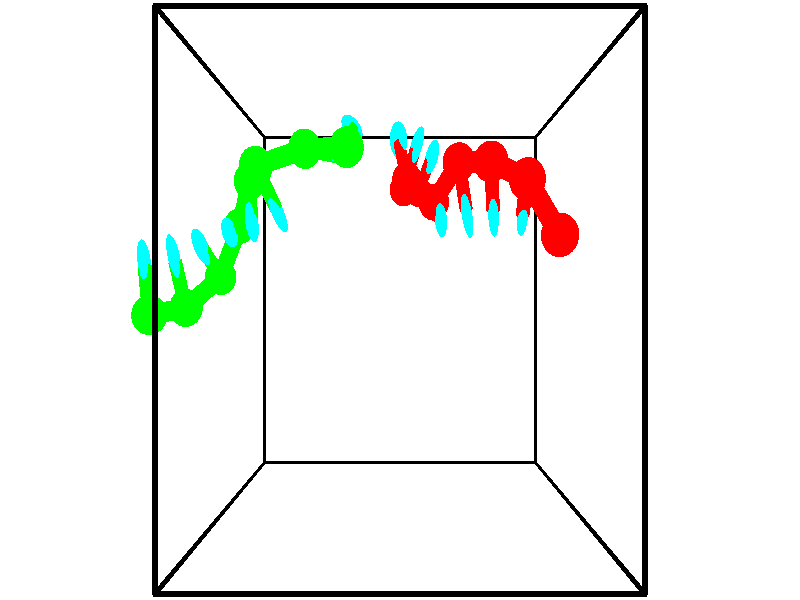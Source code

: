// switches for output
#declare DRAW_BASES = 1; // possible values are 0, 1; only relevant for DNA ribbons
#declare DRAW_BASES_TYPE = 3; // possible values are 1, 2, 3; only relevant for DNA ribbons
#declare DRAW_FOG = 0; // set to 1 to enable fog

#include "colors.inc"

#include "transforms.inc"
background { rgb <1, 1, 1>}

#default {
   normal{
       ripples 0.25
       frequency 0.20
       turbulence 0.2
       lambda 5
   }
	finish {
		phong 0.1
		phong_size 40.
	}
}

// original window dimensions: 1024x640


// camera settings

camera {
	sky <-0, 1, 0>
	up <-0, 1, 0>
	right 1.6 * <1, 0, 0>
	location <2.5, 2.5, 11.1562>
	look_at <2.5, 2.5, 2.5>
	direction <0, 0, -8.6562>
	angle 67.0682
}


# declare cpy_camera_pos = <2.5, 2.5, 11.1562>;
# if (DRAW_FOG = 1)
fog {
	fog_type 2
	up vnormalize(cpy_camera_pos)
	color rgbt<1,1,1,0.3>
	distance 1e-5
	fog_alt 3e-3
	fog_offset 4
}
# end


// LIGHTS

# declare lum = 6;
global_settings {
	ambient_light rgb lum * <0.05, 0.05, 0.05>
	max_trace_level 15
}# declare cpy_direct_light_amount = 0.25;
light_source
{	1000 * <-1, -1, 1>,
	rgb lum * cpy_direct_light_amount
	parallel
}

light_source
{	1000 * <1, 1, -1>,
	rgb lum * cpy_direct_light_amount
	parallel
}

// strand 0

// nucleotide -1

// particle -1
sphere {
	<2.853123, 4.248268, -0.500441> 0.250000
	pigment { color rgbt <1,0,0,0> }
	no_shadow
}
cylinder {
	<2.985126, 4.507904, -0.226280>,  <3.064329, 4.663686, -0.061784>, 0.100000
	pigment { color rgbt <1,0,0,0> }
	no_shadow
}
cylinder {
	<2.985126, 4.507904, -0.226280>,  <2.853123, 4.248268, -0.500441>, 0.100000
	pigment { color rgbt <1,0,0,0> }
	no_shadow
}

// particle -1
sphere {
	<2.985126, 4.507904, -0.226280> 0.100000
	pigment { color rgbt <1,0,0,0> }
	no_shadow
}
sphere {
	0, 1
	scale<0.080000,0.200000,0.300000>
	matrix <-0.922879, 0.069193, 0.378822,
		0.198465, -0.757557, 0.621868,
		0.330008, 0.649091, 0.685401,
		3.084129, 4.702631, -0.020660>
	pigment { color rgbt <0,1,1,0> }
	no_shadow
}
cylinder {
	<2.561294, 4.180468, 0.103405>,  <2.853123, 4.248268, -0.500441>, 0.130000
	pigment { color rgbt <1,0,0,0> }
	no_shadow
}

// nucleotide -1

// particle -1
sphere {
	<2.561294, 4.180468, 0.103405> 0.250000
	pigment { color rgbt <1,0,0,0> }
	no_shadow
}
cylinder {
	<2.695927, 4.546326, 0.192970>,  <2.776706, 4.765841, 0.246709>, 0.100000
	pigment { color rgbt <1,0,0,0> }
	no_shadow
}
cylinder {
	<2.695927, 4.546326, 0.192970>,  <2.561294, 4.180468, 0.103405>, 0.100000
	pigment { color rgbt <1,0,0,0> }
	no_shadow
}

// particle -1
sphere {
	<2.695927, 4.546326, 0.192970> 0.100000
	pigment { color rgbt <1,0,0,0> }
	no_shadow
}
sphere {
	0, 1
	scale<0.080000,0.200000,0.300000>
	matrix <-0.891989, 0.233479, 0.387096,
		0.301777, -0.330015, 0.894439,
		0.336580, 0.914646, 0.223912,
		2.796901, 4.820719, 0.260144>
	pigment { color rgbt <0,1,1,0> }
	no_shadow
}
cylinder {
	<2.616239, 4.216229, 0.843832>,  <2.561294, 4.180468, 0.103405>, 0.130000
	pigment { color rgbt <1,0,0,0> }
	no_shadow
}

// nucleotide -1

// particle -1
sphere {
	<2.616239, 4.216229, 0.843832> 0.250000
	pigment { color rgbt <1,0,0,0> }
	no_shadow
}
cylinder {
	<2.534351, 4.574326, 0.685524>,  <2.485219, 4.789184, 0.590539>, 0.100000
	pigment { color rgbt <1,0,0,0> }
	no_shadow
}
cylinder {
	<2.534351, 4.574326, 0.685524>,  <2.616239, 4.216229, 0.843832>, 0.100000
	pigment { color rgbt <1,0,0,0> }
	no_shadow
}

// particle -1
sphere {
	<2.534351, 4.574326, 0.685524> 0.100000
	pigment { color rgbt <1,0,0,0> }
	no_shadow
}
sphere {
	0, 1
	scale<0.080000,0.200000,0.300000>
	matrix <-0.746388, 0.118805, 0.654821,
		0.633242, 0.429451, 0.643876,
		-0.204718, 0.895242, -0.395769,
		2.472936, 4.842898, 0.566793>
	pigment { color rgbt <0,1,1,0> }
	no_shadow
}
cylinder {
	<3.053176, 3.832358, 1.289633>,  <2.616239, 4.216229, 0.843832>, 0.130000
	pigment { color rgbt <1,0,0,0> }
	no_shadow
}

// nucleotide -1

// particle -1
sphere {
	<3.053176, 3.832358, 1.289633> 0.250000
	pigment { color rgbt <1,0,0,0> }
	no_shadow
}
cylinder {
	<3.095516, 3.653366, 1.644836>,  <3.120920, 3.545971, 1.857958>, 0.100000
	pigment { color rgbt <1,0,0,0> }
	no_shadow
}
cylinder {
	<3.095516, 3.653366, 1.644836>,  <3.053176, 3.832358, 1.289633>, 0.100000
	pigment { color rgbt <1,0,0,0> }
	no_shadow
}

// particle -1
sphere {
	<3.095516, 3.653366, 1.644836> 0.100000
	pigment { color rgbt <1,0,0,0> }
	no_shadow
}
sphere {
	0, 1
	scale<0.080000,0.200000,0.300000>
	matrix <0.994315, 0.037221, -0.099765,
		0.011590, 0.893520, 0.448875,
		0.105849, -0.447479, 0.888008,
		3.127271, 3.519122, 1.911239>
	pigment { color rgbt <0,1,1,0> }
	no_shadow
}
cylinder {
	<3.408584, 4.274118, 1.834599>,  <3.053176, 3.832358, 1.289633>, 0.130000
	pigment { color rgbt <1,0,0,0> }
	no_shadow
}

// nucleotide -1

// particle -1
sphere {
	<3.408584, 4.274118, 1.834599> 0.250000
	pigment { color rgbt <1,0,0,0> }
	no_shadow
}
cylinder {
	<3.476513, 3.881851, 1.873489>,  <3.517270, 3.646491, 1.896824>, 0.100000
	pigment { color rgbt <1,0,0,0> }
	no_shadow
}
cylinder {
	<3.476513, 3.881851, 1.873489>,  <3.408584, 4.274118, 1.834599>, 0.100000
	pigment { color rgbt <1,0,0,0> }
	no_shadow
}

// particle -1
sphere {
	<3.476513, 3.881851, 1.873489> 0.100000
	pigment { color rgbt <1,0,0,0> }
	no_shadow
}
sphere {
	0, 1
	scale<0.080000,0.200000,0.300000>
	matrix <0.973276, 0.182378, 0.139544,
		-0.154578, 0.070931, 0.985431,
		0.169823, -0.980667, 0.097227,
		3.527460, 3.587651, 1.902658>
	pigment { color rgbt <0,1,1,0> }
	no_shadow
}
cylinder {
	<3.817400, 4.168391, 2.414269>,  <3.408584, 4.274118, 1.834599>, 0.130000
	pigment { color rgbt <1,0,0,0> }
	no_shadow
}

// nucleotide -1

// particle -1
sphere {
	<3.817400, 4.168391, 2.414269> 0.250000
	pigment { color rgbt <1,0,0,0> }
	no_shadow
}
cylinder {
	<3.869801, 3.830856, 2.206123>,  <3.901241, 3.628335, 2.081236>, 0.100000
	pigment { color rgbt <1,0,0,0> }
	no_shadow
}
cylinder {
	<3.869801, 3.830856, 2.206123>,  <3.817400, 4.168391, 2.414269>, 0.100000
	pigment { color rgbt <1,0,0,0> }
	no_shadow
}

// particle -1
sphere {
	<3.869801, 3.830856, 2.206123> 0.100000
	pigment { color rgbt <1,0,0,0> }
	no_shadow
}
sphere {
	0, 1
	scale<0.080000,0.200000,0.300000>
	matrix <0.987362, 0.063833, 0.145055,
		-0.089187, -0.532790, 0.841535,
		0.131001, -0.843837, -0.520363,
		3.909101, 3.577705, 2.050014>
	pigment { color rgbt <0,1,1,0> }
	no_shadow
}
cylinder {
	<4.261697, 3.892596, 2.807101>,  <3.817400, 4.168391, 2.414269>, 0.130000
	pigment { color rgbt <1,0,0,0> }
	no_shadow
}

// nucleotide -1

// particle -1
sphere {
	<4.261697, 3.892596, 2.807101> 0.250000
	pigment { color rgbt <1,0,0,0> }
	no_shadow
}
cylinder {
	<4.291485, 3.687164, 2.465179>,  <4.309357, 3.563905, 2.260026>, 0.100000
	pigment { color rgbt <1,0,0,0> }
	no_shadow
}
cylinder {
	<4.291485, 3.687164, 2.465179>,  <4.261697, 3.892596, 2.807101>, 0.100000
	pigment { color rgbt <1,0,0,0> }
	no_shadow
}

// particle -1
sphere {
	<4.291485, 3.687164, 2.465179> 0.100000
	pigment { color rgbt <1,0,0,0> }
	no_shadow
}
sphere {
	0, 1
	scale<0.080000,0.200000,0.300000>
	matrix <0.990784, -0.059150, 0.121853,
		-0.113143, -0.856001, 0.504440,
		0.074469, -0.513578, -0.854805,
		4.313826, 3.533091, 2.208738>
	pigment { color rgbt <0,1,1,0> }
	no_shadow
}
cylinder {
	<4.663382, 3.233255, 2.992424>,  <4.261697, 3.892596, 2.807101>, 0.130000
	pigment { color rgbt <1,0,0,0> }
	no_shadow
}

// nucleotide -1

// particle -1
sphere {
	<4.663382, 3.233255, 2.992424> 0.250000
	pigment { color rgbt <1,0,0,0> }
	no_shadow
}
cylinder {
	<4.706600, 3.302353, 2.600815>,  <4.732531, 3.343812, 2.365849>, 0.100000
	pigment { color rgbt <1,0,0,0> }
	no_shadow
}
cylinder {
	<4.706600, 3.302353, 2.600815>,  <4.663382, 3.233255, 2.992424>, 0.100000
	pigment { color rgbt <1,0,0,0> }
	no_shadow
}

// particle -1
sphere {
	<4.706600, 3.302353, 2.600815> 0.100000
	pigment { color rgbt <1,0,0,0> }
	no_shadow
}
sphere {
	0, 1
	scale<0.080000,0.200000,0.300000>
	matrix <0.992824, 0.032023, 0.115218,
		0.051254, -0.984446, -0.168045,
		0.108045, 0.172744, -0.979023,
		4.739014, 3.354176, 2.307108>
	pigment { color rgbt <0,1,1,0> }
	no_shadow
}
// strand 1

// nucleotide -1

// particle -1
sphere {
	<1.716623, 4.367222, 2.297423> 0.250000
	pigment { color rgbt <0,1,0,0> }
	no_shadow
}
cylinder {
	<1.736095, 4.582397, 1.960793>,  <1.747779, 4.711503, 1.758814>, 0.100000
	pigment { color rgbt <0,1,0,0> }
	no_shadow
}
cylinder {
	<1.736095, 4.582397, 1.960793>,  <1.716623, 4.367222, 2.297423>, 0.100000
	pigment { color rgbt <0,1,0,0> }
	no_shadow
}

// particle -1
sphere {
	<1.736095, 4.582397, 1.960793> 0.100000
	pigment { color rgbt <0,1,0,0> }
	no_shadow
}
sphere {
	0, 1
	scale<0.080000,0.200000,0.300000>
	matrix <-0.663291, -0.612552, -0.429913,
		-0.746777, 0.579140, 0.326990,
		0.048682, 0.537938, -0.841577,
		1.750700, 4.743779, 1.708319>
	pigment { color rgbt <0,1,1,0> }
	no_shadow
}
cylinder {
	<1.050672, 4.415136, 1.977178>,  <1.716623, 4.367222, 2.297423>, 0.130000
	pigment { color rgbt <0,1,0,0> }
	no_shadow
}

// nucleotide -1

// particle -1
sphere {
	<1.050672, 4.415136, 1.977178> 0.250000
	pigment { color rgbt <0,1,0,0> }
	no_shadow
}
cylinder {
	<1.340511, 4.413269, 1.701515>,  <1.514415, 4.412148, 1.536118>, 0.100000
	pigment { color rgbt <0,1,0,0> }
	no_shadow
}
cylinder {
	<1.340511, 4.413269, 1.701515>,  <1.050672, 4.415136, 1.977178>, 0.100000
	pigment { color rgbt <0,1,0,0> }
	no_shadow
}

// particle -1
sphere {
	<1.340511, 4.413269, 1.701515> 0.100000
	pigment { color rgbt <0,1,0,0> }
	no_shadow
}
sphere {
	0, 1
	scale<0.080000,0.200000,0.300000>
	matrix <-0.391762, -0.825487, -0.406318,
		-0.566992, 0.564402, -0.599975,
		0.724598, -0.004668, -0.689156,
		1.557891, 4.411869, 1.494769>
	pigment { color rgbt <0,1,1,0> }
	no_shadow
}
cylinder {
	<0.315010, 4.194640, 1.999225>,  <1.050672, 4.415136, 1.977178>, 0.130000
	pigment { color rgbt <0,1,0,0> }
	no_shadow
}

// nucleotide -1

// particle -1
sphere {
	<0.315010, 4.194640, 1.999225> 0.250000
	pigment { color rgbt <0,1,0,0> }
	no_shadow
}
cylinder {
	<0.462322, 3.884964, 1.793312>,  <0.550709, 3.699158, 1.669765>, 0.100000
	pigment { color rgbt <0,1,0,0> }
	no_shadow
}
cylinder {
	<0.462322, 3.884964, 1.793312>,  <0.315010, 4.194640, 1.999225>, 0.100000
	pigment { color rgbt <0,1,0,0> }
	no_shadow
}

// particle -1
sphere {
	<0.462322, 3.884964, 1.793312> 0.100000
	pigment { color rgbt <0,1,0,0> }
	no_shadow
}
sphere {
	0, 1
	scale<0.080000,0.200000,0.300000>
	matrix <-0.924722, -0.362335, -0.116633,
		-0.096227, 0.518983, -0.849351,
		0.368280, -0.774190, -0.514781,
		0.572806, 3.652707, 1.638878>
	pigment { color rgbt <0,1,1,0> }
	no_shadow
}
cylinder {
	<0.047653, 4.112603, 1.310508>,  <0.315010, 4.194640, 1.999225>, 0.130000
	pigment { color rgbt <0,1,0,0> }
	no_shadow
}

// nucleotide -1

// particle -1
sphere {
	<0.047653, 4.112603, 1.310508> 0.250000
	pigment { color rgbt <0,1,0,0> }
	no_shadow
}
cylinder {
	<0.117928, 3.775848, 1.514610>,  <0.160092, 3.573796, 1.637072>, 0.100000
	pigment { color rgbt <0,1,0,0> }
	no_shadow
}
cylinder {
	<0.117928, 3.775848, 1.514610>,  <0.047653, 4.112603, 1.310508>, 0.100000
	pigment { color rgbt <0,1,0,0> }
	no_shadow
}

// particle -1
sphere {
	<0.117928, 3.775848, 1.514610> 0.100000
	pigment { color rgbt <0,1,0,0> }
	no_shadow
}
sphere {
	0, 1
	scale<0.080000,0.200000,0.300000>
	matrix <-0.966889, -0.245020, -0.071354,
		0.185095, -0.480825, -0.857057,
		0.175687, -0.841887, 0.510257,
		0.170634, 3.523283, 1.667687>
	pigment { color rgbt <0,1,1,0> }
	no_shadow
}
cylinder {
	<-0.211966, 3.541867, 0.945355>,  <0.047653, 4.112603, 1.310508>, 0.130000
	pigment { color rgbt <0,1,0,0> }
	no_shadow
}

// nucleotide -1

// particle -1
sphere {
	<-0.211966, 3.541867, 0.945355> 0.250000
	pigment { color rgbt <0,1,0,0> }
	no_shadow
}
cylinder {
	<-0.198669, 3.453659, 1.335281>,  <-0.190691, 3.400734, 1.569237>, 0.100000
	pigment { color rgbt <0,1,0,0> }
	no_shadow
}
cylinder {
	<-0.198669, 3.453659, 1.335281>,  <-0.211966, 3.541867, 0.945355>, 0.100000
	pigment { color rgbt <0,1,0,0> }
	no_shadow
}

// particle -1
sphere {
	<-0.198669, 3.453659, 1.335281> 0.100000
	pigment { color rgbt <0,1,0,0> }
	no_shadow
}
sphere {
	0, 1
	scale<0.080000,0.200000,0.300000>
	matrix <-0.940372, -0.337259, -0.044227,
		0.338518, -0.915220, -0.218582,
		0.033242, -0.220521, 0.974816,
		-0.188697, 3.387503, 1.627726>
	pigment { color rgbt <0,1,1,0> }
	no_shadow
}
cylinder {
	<-0.473273, 2.817274, 1.146528>,  <-0.211966, 3.541867, 0.945355>, 0.130000
	pigment { color rgbt <0,1,0,0> }
	no_shadow
}

// nucleotide -1

// particle -1
sphere {
	<-0.473273, 2.817274, 1.146528> 0.250000
	pigment { color rgbt <0,1,0,0> }
	no_shadow
}
cylinder {
	<-0.546497, 3.029785, 1.477402>,  <-0.590432, 3.157292, 1.675926>, 0.100000
	pigment { color rgbt <0,1,0,0> }
	no_shadow
}
cylinder {
	<-0.546497, 3.029785, 1.477402>,  <-0.473273, 2.817274, 1.146528>, 0.100000
	pigment { color rgbt <0,1,0,0> }
	no_shadow
}

// particle -1
sphere {
	<-0.546497, 3.029785, 1.477402> 0.100000
	pigment { color rgbt <0,1,0,0> }
	no_shadow
}
sphere {
	0, 1
	scale<0.080000,0.200000,0.300000>
	matrix <-0.965519, -0.255579, -0.049523,
		0.185100, -0.807727, 0.559745,
		-0.183060, 0.531278, 0.827184,
		-0.601415, 3.189168, 1.725557>
	pigment { color rgbt <0,1,1,0> }
	no_shadow
}
cylinder {
	<-0.885792, 2.395061, 1.604996>,  <-0.473273, 2.817274, 1.146528>, 0.130000
	pigment { color rgbt <0,1,0,0> }
	no_shadow
}

// nucleotide -1

// particle -1
sphere {
	<-0.885792, 2.395061, 1.604996> 0.250000
	pigment { color rgbt <0,1,0,0> }
	no_shadow
}
cylinder {
	<-0.951084, 2.771957, 1.721985>,  <-0.990259, 2.998095, 1.792178>, 0.100000
	pigment { color rgbt <0,1,0,0> }
	no_shadow
}
cylinder {
	<-0.951084, 2.771957, 1.721985>,  <-0.885792, 2.395061, 1.604996>, 0.100000
	pigment { color rgbt <0,1,0,0> }
	no_shadow
}

// particle -1
sphere {
	<-0.951084, 2.771957, 1.721985> 0.100000
	pigment { color rgbt <0,1,0,0> }
	no_shadow
}
sphere {
	0, 1
	scale<0.080000,0.200000,0.300000>
	matrix <-0.968162, -0.210007, 0.136234,
		0.189786, -0.260924, 0.946520,
		-0.163229, 0.942240, 0.292473,
		-1.000053, 3.054629, 1.809727>
	pigment { color rgbt <0,1,1,0> }
	no_shadow
}
cylinder {
	<-1.252707, 2.313304, 2.115081>,  <-0.885792, 2.395061, 1.604996>, 0.130000
	pigment { color rgbt <0,1,0,0> }
	no_shadow
}

// nucleotide -1

// particle -1
sphere {
	<-1.252707, 2.313304, 2.115081> 0.250000
	pigment { color rgbt <0,1,0,0> }
	no_shadow
}
cylinder {
	<-1.334232, 2.694916, 2.027184>,  <-1.383147, 2.923883, 1.974445>, 0.100000
	pigment { color rgbt <0,1,0,0> }
	no_shadow
}
cylinder {
	<-1.334232, 2.694916, 2.027184>,  <-1.252707, 2.313304, 2.115081>, 0.100000
	pigment { color rgbt <0,1,0,0> }
	no_shadow
}

// particle -1
sphere {
	<-1.334232, 2.694916, 2.027184> 0.100000
	pigment { color rgbt <0,1,0,0> }
	no_shadow
}
sphere {
	0, 1
	scale<0.080000,0.200000,0.300000>
	matrix <-0.975442, -0.178743, 0.128699,
		0.083505, 0.240578, 0.967031,
		-0.203812, 0.954030, -0.219744,
		-1.395376, 2.981125, 1.961260>
	pigment { color rgbt <0,1,1,0> }
	no_shadow
}
// box output
cylinder {
	<0.000000, 0.000000, 0.000000>,  <5.000000, 0.000000, 0.000000>, 0.025000
	pigment { color rgbt <0,0,0,0> }
	no_shadow
}
cylinder {
	<0.000000, 0.000000, 0.000000>,  <0.000000, 5.000000, 0.000000>, 0.025000
	pigment { color rgbt <0,0,0,0> }
	no_shadow
}
cylinder {
	<0.000000, 0.000000, 0.000000>,  <0.000000, 0.000000, 5.000000>, 0.025000
	pigment { color rgbt <0,0,0,0> }
	no_shadow
}
cylinder {
	<5.000000, 5.000000, 5.000000>,  <0.000000, 5.000000, 5.000000>, 0.025000
	pigment { color rgbt <0,0,0,0> }
	no_shadow
}
cylinder {
	<5.000000, 5.000000, 5.000000>,  <5.000000, 0.000000, 5.000000>, 0.025000
	pigment { color rgbt <0,0,0,0> }
	no_shadow
}
cylinder {
	<5.000000, 5.000000, 5.000000>,  <5.000000, 5.000000, 0.000000>, 0.025000
	pigment { color rgbt <0,0,0,0> }
	no_shadow
}
cylinder {
	<0.000000, 0.000000, 5.000000>,  <0.000000, 5.000000, 5.000000>, 0.025000
	pigment { color rgbt <0,0,0,0> }
	no_shadow
}
cylinder {
	<0.000000, 0.000000, 5.000000>,  <5.000000, 0.000000, 5.000000>, 0.025000
	pigment { color rgbt <0,0,0,0> }
	no_shadow
}
cylinder {
	<5.000000, 5.000000, 0.000000>,  <0.000000, 5.000000, 0.000000>, 0.025000
	pigment { color rgbt <0,0,0,0> }
	no_shadow
}
cylinder {
	<5.000000, 5.000000, 0.000000>,  <5.000000, 0.000000, 0.000000>, 0.025000
	pigment { color rgbt <0,0,0,0> }
	no_shadow
}
cylinder {
	<5.000000, 0.000000, 5.000000>,  <5.000000, 0.000000, 0.000000>, 0.025000
	pigment { color rgbt <0,0,0,0> }
	no_shadow
}
cylinder {
	<0.000000, 5.000000, 0.000000>,  <0.000000, 5.000000, 5.000000>, 0.025000
	pigment { color rgbt <0,0,0,0> }
	no_shadow
}
// end of box output
